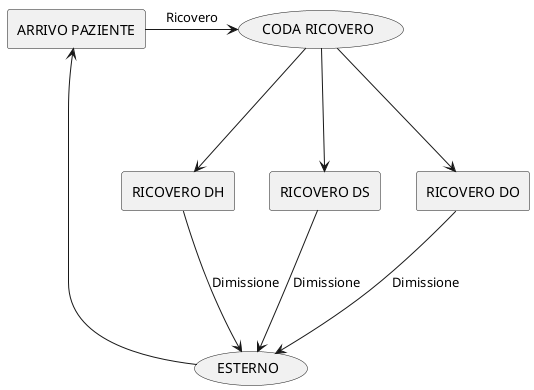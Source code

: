 @startuml
skinparam componentStyle rectangle
'skinparam lineType polyline

(ESTERNO) ---> [ARRIVO PAZIENTE]
[ARRIVO PAZIENTE] -right-> (CODA RICOVERO) : Ricovero
(CODA RICOVERO) ---> [RICOVERO DH]
(CODA RICOVERO) ---> [RICOVERO DS]
(CODA RICOVERO) ---> [RICOVERO DO]
[RICOVERO DH] ---> [ESTERNO] : Dimissione
[RICOVERO DS] ---> [ESTERNO] : Dimissione
[RICOVERO DO] ---> [ESTERNO] : Dimissione
@enduml